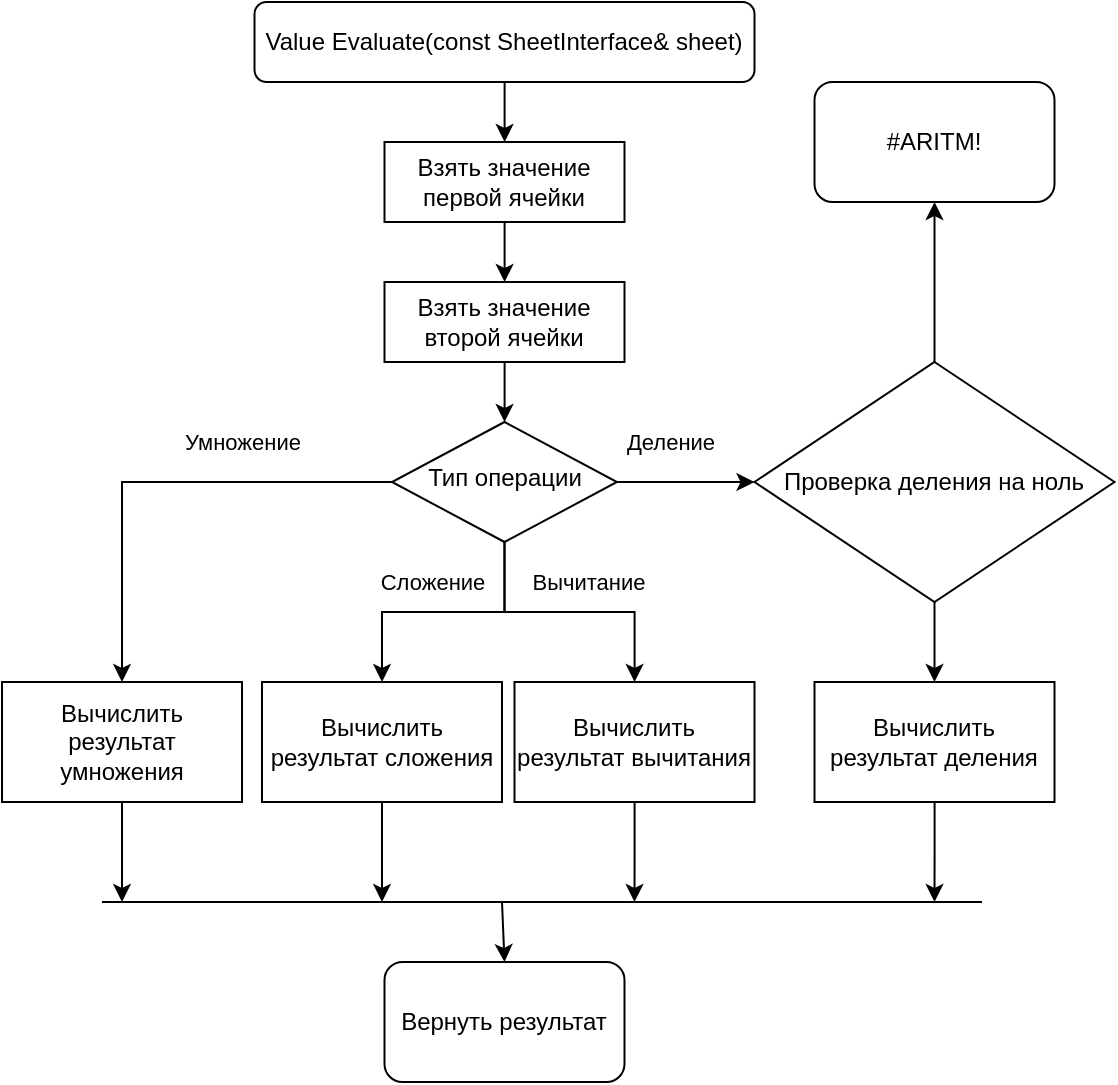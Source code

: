 <mxfile version="26.2.14">
  <diagram id="C5RBs43oDa-KdzZeNtuy" name="Page-1">
    <mxGraphModel dx="1371" dy="788" grid="1" gridSize="10" guides="1" tooltips="1" connect="1" arrows="1" fold="1" page="1" pageScale="1" pageWidth="827" pageHeight="1169" math="0" shadow="0">
      <root>
        <mxCell id="WIyWlLk6GJQsqaUBKTNV-0" />
        <mxCell id="WIyWlLk6GJQsqaUBKTNV-1" parent="WIyWlLk6GJQsqaUBKTNV-0" />
        <mxCell id="r6KssmqSpB2ZVI72cJjy-11" value="" style="edgeStyle=orthogonalEdgeStyle;rounded=0;orthogonalLoop=1;jettySize=auto;html=1;" edge="1" parent="WIyWlLk6GJQsqaUBKTNV-1" source="WIyWlLk6GJQsqaUBKTNV-3" target="r6KssmqSpB2ZVI72cJjy-4">
          <mxGeometry relative="1" as="geometry" />
        </mxCell>
        <mxCell id="WIyWlLk6GJQsqaUBKTNV-3" value="Value Evaluate(const SheetInterface&amp;amp; sheet)" style="rounded=1;whiteSpace=wrap;html=1;fontSize=12;glass=0;strokeWidth=1;shadow=0;" parent="WIyWlLk6GJQsqaUBKTNV-1" vertex="1">
          <mxGeometry x="156.25" y="30" width="250" height="40" as="geometry" />
        </mxCell>
        <mxCell id="r6KssmqSpB2ZVI72cJjy-20" value="" style="edgeStyle=orthogonalEdgeStyle;rounded=0;orthogonalLoop=1;jettySize=auto;html=1;" edge="1" parent="WIyWlLk6GJQsqaUBKTNV-1" source="WIyWlLk6GJQsqaUBKTNV-6" target="r6KssmqSpB2ZVI72cJjy-19">
          <mxGeometry relative="1" as="geometry" />
        </mxCell>
        <mxCell id="r6KssmqSpB2ZVI72cJjy-28" value="Умножение" style="edgeLabel;html=1;align=center;verticalAlign=middle;resizable=0;points=[];" vertex="1" connectable="0" parent="r6KssmqSpB2ZVI72cJjy-20">
          <mxGeometry x="-0.379" y="-1" relative="1" as="geometry">
            <mxPoint x="-2" y="-19" as="offset" />
          </mxGeometry>
        </mxCell>
        <mxCell id="r6KssmqSpB2ZVI72cJjy-22" value="" style="edgeStyle=orthogonalEdgeStyle;rounded=0;orthogonalLoop=1;jettySize=auto;html=1;" edge="1" parent="WIyWlLk6GJQsqaUBKTNV-1" source="WIyWlLk6GJQsqaUBKTNV-6" target="r6KssmqSpB2ZVI72cJjy-21">
          <mxGeometry relative="1" as="geometry" />
        </mxCell>
        <mxCell id="r6KssmqSpB2ZVI72cJjy-29" value="Сложение" style="edgeLabel;html=1;align=center;verticalAlign=middle;resizable=0;points=[];" vertex="1" connectable="0" parent="r6KssmqSpB2ZVI72cJjy-22">
          <mxGeometry x="0.086" y="-4" relative="1" as="geometry">
            <mxPoint y="-11" as="offset" />
          </mxGeometry>
        </mxCell>
        <mxCell id="r6KssmqSpB2ZVI72cJjy-24" value="" style="edgeStyle=orthogonalEdgeStyle;rounded=0;orthogonalLoop=1;jettySize=auto;html=1;" edge="1" parent="WIyWlLk6GJQsqaUBKTNV-1" source="WIyWlLk6GJQsqaUBKTNV-6" target="r6KssmqSpB2ZVI72cJjy-23">
          <mxGeometry relative="1" as="geometry" />
        </mxCell>
        <mxCell id="r6KssmqSpB2ZVI72cJjy-30" value="Вычитание" style="edgeLabel;html=1;align=center;verticalAlign=middle;resizable=0;points=[];" vertex="1" connectable="0" parent="r6KssmqSpB2ZVI72cJjy-24">
          <mxGeometry x="0.122" y="-2" relative="1" as="geometry">
            <mxPoint y="-17" as="offset" />
          </mxGeometry>
        </mxCell>
        <mxCell id="WIyWlLk6GJQsqaUBKTNV-6" value="Тип операции" style="rhombus;whiteSpace=wrap;html=1;shadow=0;fontFamily=Helvetica;fontSize=12;align=center;strokeWidth=1;spacing=6;spacingTop=-4;" parent="WIyWlLk6GJQsqaUBKTNV-1" vertex="1">
          <mxGeometry x="225" y="240" width="112.5" height="60" as="geometry" />
        </mxCell>
        <mxCell id="r6KssmqSpB2ZVI72cJjy-17" value="" style="edgeStyle=orthogonalEdgeStyle;rounded=0;orthogonalLoop=1;jettySize=auto;html=1;" edge="1" parent="WIyWlLk6GJQsqaUBKTNV-1" source="r6KssmqSpB2ZVI72cJjy-0" target="r6KssmqSpB2ZVI72cJjy-1">
          <mxGeometry relative="1" as="geometry" />
        </mxCell>
        <mxCell id="r6KssmqSpB2ZVI72cJjy-27" value="" style="edgeStyle=orthogonalEdgeStyle;rounded=0;orthogonalLoop=1;jettySize=auto;html=1;" edge="1" parent="WIyWlLk6GJQsqaUBKTNV-1" source="r6KssmqSpB2ZVI72cJjy-0" target="r6KssmqSpB2ZVI72cJjy-25">
          <mxGeometry relative="1" as="geometry" />
        </mxCell>
        <mxCell id="r6KssmqSpB2ZVI72cJjy-0" value="Проверка деления на ноль" style="rhombus;whiteSpace=wrap;html=1;" vertex="1" parent="WIyWlLk6GJQsqaUBKTNV-1">
          <mxGeometry x="406.25" y="210" width="180" height="120" as="geometry" />
        </mxCell>
        <mxCell id="r6KssmqSpB2ZVI72cJjy-1" value="#ARITM!" style="rounded=1;whiteSpace=wrap;html=1;" vertex="1" parent="WIyWlLk6GJQsqaUBKTNV-1">
          <mxGeometry x="436.25" y="70" width="120" height="60" as="geometry" />
        </mxCell>
        <mxCell id="r6KssmqSpB2ZVI72cJjy-3" value="" style="endArrow=classic;html=1;rounded=0;entryX=0;entryY=0.5;entryDx=0;entryDy=0;exitX=1;exitY=0.5;exitDx=0;exitDy=0;" edge="1" parent="WIyWlLk6GJQsqaUBKTNV-1" source="WIyWlLk6GJQsqaUBKTNV-6" target="r6KssmqSpB2ZVI72cJjy-0">
          <mxGeometry width="50" height="50" relative="1" as="geometry">
            <mxPoint x="382.5" y="490" as="sourcePoint" />
            <mxPoint x="432.5" y="440" as="targetPoint" />
          </mxGeometry>
        </mxCell>
        <mxCell id="r6KssmqSpB2ZVI72cJjy-18" value="Деление" style="edgeLabel;html=1;align=center;verticalAlign=middle;resizable=0;points=[];" vertex="1" connectable="0" parent="r6KssmqSpB2ZVI72cJjy-3">
          <mxGeometry x="-0.258" y="-1" relative="1" as="geometry">
            <mxPoint x="1" y="-21" as="offset" />
          </mxGeometry>
        </mxCell>
        <mxCell id="r6KssmqSpB2ZVI72cJjy-13" value="" style="edgeStyle=orthogonalEdgeStyle;rounded=0;orthogonalLoop=1;jettySize=auto;html=1;" edge="1" parent="WIyWlLk6GJQsqaUBKTNV-1" source="r6KssmqSpB2ZVI72cJjy-4" target="r6KssmqSpB2ZVI72cJjy-5">
          <mxGeometry relative="1" as="geometry" />
        </mxCell>
        <mxCell id="r6KssmqSpB2ZVI72cJjy-4" value="Взять значение первой ячейки" style="rounded=0;whiteSpace=wrap;html=1;" vertex="1" parent="WIyWlLk6GJQsqaUBKTNV-1">
          <mxGeometry x="221.25" y="100" width="120" height="40" as="geometry" />
        </mxCell>
        <mxCell id="r6KssmqSpB2ZVI72cJjy-16" value="" style="edgeStyle=orthogonalEdgeStyle;rounded=0;orthogonalLoop=1;jettySize=auto;html=1;" edge="1" parent="WIyWlLk6GJQsqaUBKTNV-1" source="r6KssmqSpB2ZVI72cJjy-5" target="WIyWlLk6GJQsqaUBKTNV-6">
          <mxGeometry relative="1" as="geometry" />
        </mxCell>
        <mxCell id="r6KssmqSpB2ZVI72cJjy-5" value="Взять значение второй ячейки" style="rounded=0;whiteSpace=wrap;html=1;" vertex="1" parent="WIyWlLk6GJQsqaUBKTNV-1">
          <mxGeometry x="221.25" y="170" width="120" height="40" as="geometry" />
        </mxCell>
        <mxCell id="r6KssmqSpB2ZVI72cJjy-43" style="edgeStyle=orthogonalEdgeStyle;rounded=0;orthogonalLoop=1;jettySize=auto;html=1;" edge="1" parent="WIyWlLk6GJQsqaUBKTNV-1" source="r6KssmqSpB2ZVI72cJjy-19">
          <mxGeometry relative="1" as="geometry">
            <mxPoint x="90" y="480" as="targetPoint" />
          </mxGeometry>
        </mxCell>
        <mxCell id="r6KssmqSpB2ZVI72cJjy-19" value="Вычислить результат умножения" style="rounded=0;whiteSpace=wrap;html=1;" vertex="1" parent="WIyWlLk6GJQsqaUBKTNV-1">
          <mxGeometry x="30" y="370" width="120" height="60" as="geometry" />
        </mxCell>
        <mxCell id="r6KssmqSpB2ZVI72cJjy-44" style="edgeStyle=orthogonalEdgeStyle;rounded=0;orthogonalLoop=1;jettySize=auto;html=1;" edge="1" parent="WIyWlLk6GJQsqaUBKTNV-1" source="r6KssmqSpB2ZVI72cJjy-21">
          <mxGeometry relative="1" as="geometry">
            <mxPoint x="220" y="480" as="targetPoint" />
          </mxGeometry>
        </mxCell>
        <mxCell id="r6KssmqSpB2ZVI72cJjy-21" value="Вычислить результат сложения" style="rounded=0;whiteSpace=wrap;html=1;" vertex="1" parent="WIyWlLk6GJQsqaUBKTNV-1">
          <mxGeometry x="160" y="370" width="120" height="60" as="geometry" />
        </mxCell>
        <mxCell id="r6KssmqSpB2ZVI72cJjy-45" style="edgeStyle=orthogonalEdgeStyle;rounded=0;orthogonalLoop=1;jettySize=auto;html=1;" edge="1" parent="WIyWlLk6GJQsqaUBKTNV-1" source="r6KssmqSpB2ZVI72cJjy-23">
          <mxGeometry relative="1" as="geometry">
            <mxPoint x="346.25" y="480" as="targetPoint" />
          </mxGeometry>
        </mxCell>
        <mxCell id="r6KssmqSpB2ZVI72cJjy-23" value="Вычислить результат вычитания" style="rounded=0;whiteSpace=wrap;html=1;" vertex="1" parent="WIyWlLk6GJQsqaUBKTNV-1">
          <mxGeometry x="286.25" y="370" width="120" height="60" as="geometry" />
        </mxCell>
        <mxCell id="r6KssmqSpB2ZVI72cJjy-46" style="edgeStyle=orthogonalEdgeStyle;rounded=0;orthogonalLoop=1;jettySize=auto;html=1;" edge="1" parent="WIyWlLk6GJQsqaUBKTNV-1" source="r6KssmqSpB2ZVI72cJjy-25">
          <mxGeometry relative="1" as="geometry">
            <mxPoint x="496.25" y="480" as="targetPoint" />
          </mxGeometry>
        </mxCell>
        <mxCell id="r6KssmqSpB2ZVI72cJjy-25" value="Вычислить результат деления" style="rounded=0;whiteSpace=wrap;html=1;" vertex="1" parent="WIyWlLk6GJQsqaUBKTNV-1">
          <mxGeometry x="436.25" y="370" width="120" height="60" as="geometry" />
        </mxCell>
        <mxCell id="r6KssmqSpB2ZVI72cJjy-32" value="Вернуть результат" style="rounded=1;whiteSpace=wrap;html=1;" vertex="1" parent="WIyWlLk6GJQsqaUBKTNV-1">
          <mxGeometry x="221.25" y="510" width="120" height="60" as="geometry" />
        </mxCell>
        <mxCell id="r6KssmqSpB2ZVI72cJjy-39" value="" style="endArrow=none;html=1;rounded=0;" edge="1" parent="WIyWlLk6GJQsqaUBKTNV-1">
          <mxGeometry width="50" height="50" relative="1" as="geometry">
            <mxPoint x="80" y="480" as="sourcePoint" />
            <mxPoint x="520" y="480" as="targetPoint" />
          </mxGeometry>
        </mxCell>
        <mxCell id="r6KssmqSpB2ZVI72cJjy-41" value="" style="endArrow=classic;html=1;rounded=0;entryX=0.5;entryY=0;entryDx=0;entryDy=0;" edge="1" parent="WIyWlLk6GJQsqaUBKTNV-1" target="r6KssmqSpB2ZVI72cJjy-32">
          <mxGeometry width="50" height="50" relative="1" as="geometry">
            <mxPoint x="280" y="480" as="sourcePoint" />
            <mxPoint x="440" y="380" as="targetPoint" />
          </mxGeometry>
        </mxCell>
      </root>
    </mxGraphModel>
  </diagram>
</mxfile>
